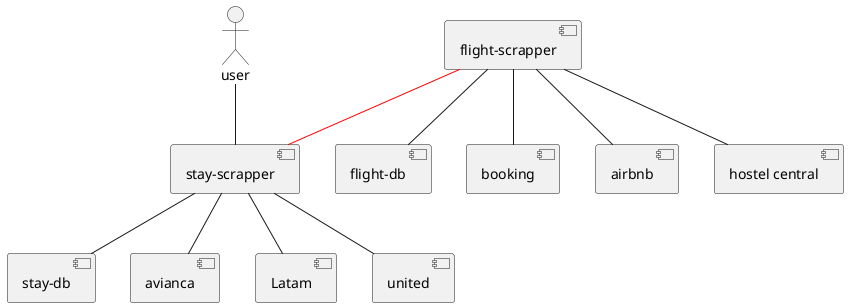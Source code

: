 @startuml
'https://plantuml.com/component-diagram

'components
[stay-scrapper]
[stay-db]
[avianca]
[Latam]
[united]

[flight-scrapper]
[flight-db]
[booking]
[airbnb]
[hostel central]
actor user

'conectors

[stay-scrapper] -- [stay-db]
[stay-scrapper] -- [avianca]
[stay-scrapper] -- [Latam]
[stay-scrapper] -- [united]


[flight-scrapper] -- [flight-db]
[flight-scrapper] -- [booking]
[flight-scrapper] -- [airbnb]
[flight-scrapper] -- [hostel central]


[flight-scrapper] -- [stay-scrapper] #red
user -- [stay-scrapper]



@enduml